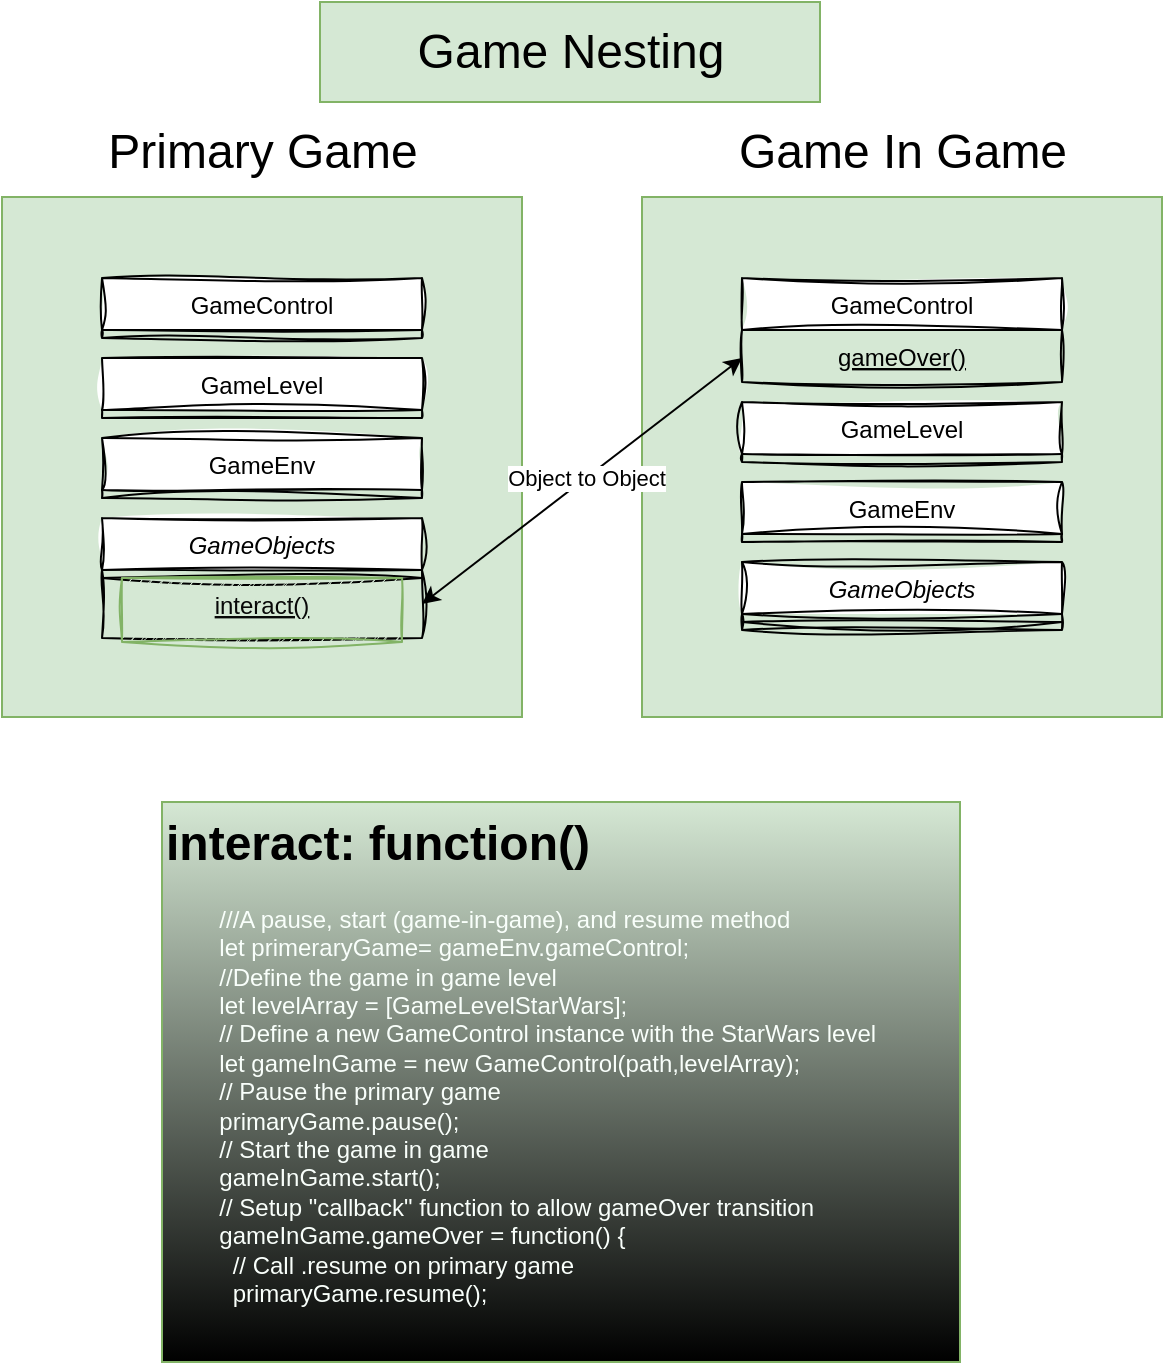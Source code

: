 <mxfile>
    <diagram id="C5RBs43oDa-KdzZeNtuy" name="Page-1">
        <mxGraphModel dx="646" dy="1862" grid="1" gridSize="10" guides="1" tooltips="1" connect="1" arrows="1" fold="1" page="1" pageScale="1" pageWidth="827" pageHeight="1169" math="0" shadow="0">
            <root>
                <mxCell id="WIyWlLk6GJQsqaUBKTNV-0"/>
                <mxCell id="WIyWlLk6GJQsqaUBKTNV-1" parent="WIyWlLk6GJQsqaUBKTNV-0"/>
                <mxCell id="100" value="" style="whiteSpace=wrap;html=1;aspect=fixed;strokeColor=#82b366;fillColor=#d5e8d4;" parent="WIyWlLk6GJQsqaUBKTNV-1" vertex="1">
                    <mxGeometry x="130" y="77.5" width="260" height="260" as="geometry"/>
                </mxCell>
                <mxCell id="zkfFHV4jXpPFQw0GAbJ--0" value="GameObjects" style="swimlane;fontStyle=2;align=center;verticalAlign=top;childLayout=stackLayout;horizontal=1;startSize=26;horizontalStack=0;resizeParent=1;resizeLast=0;collapsible=1;marginBottom=0;rounded=0;shadow=0;strokeWidth=1;sketch=1;curveFitting=1;jiggle=2;" parent="WIyWlLk6GJQsqaUBKTNV-1" vertex="1">
                    <mxGeometry x="180" y="238" width="160" height="60" as="geometry">
                        <mxRectangle x="230" y="140" width="160" height="26" as="alternateBounds"/>
                    </mxGeometry>
                </mxCell>
                <mxCell id="zkfFHV4jXpPFQw0GAbJ--4" value="" style="line;html=1;strokeWidth=1;align=left;verticalAlign=middle;spacingTop=-1;spacingLeft=3;spacingRight=3;rotatable=0;labelPosition=right;points=[];portConstraint=eastwest;sketch=1;curveFitting=1;jiggle=2;rounded=0;" parent="zkfFHV4jXpPFQw0GAbJ--0" vertex="1">
                    <mxGeometry y="26" width="160" height="8" as="geometry"/>
                </mxCell>
                <mxCell id="17" value="GameControl" style="swimlane;fontStyle=0;align=center;verticalAlign=top;childLayout=stackLayout;horizontal=1;startSize=26;horizontalStack=0;resizeParent=1;resizeLast=0;collapsible=1;marginBottom=0;rounded=0;shadow=0;strokeWidth=1;sketch=1;curveFitting=1;jiggle=2;" parent="WIyWlLk6GJQsqaUBKTNV-1" vertex="1">
                    <mxGeometry x="180" y="118" width="160" height="30" as="geometry">
                        <mxRectangle x="340" y="380" width="170" height="26" as="alternateBounds"/>
                    </mxGeometry>
                </mxCell>
                <mxCell id="87" value="&lt;font style=&quot;font-weight: normal; color: light-dark(rgb(0, 0, 0), rgb(204, 204, 204));&quot;&gt;Game Nesting&lt;/font&gt;" style="text;html=1;fontSize=24;fontStyle=1;verticalAlign=middle;align=center;labelBorderColor=none;labelBackgroundColor=none;rounded=0;fillColor=#d5e8d4;strokeColor=#82b366;" parent="WIyWlLk6GJQsqaUBKTNV-1" vertex="1">
                    <mxGeometry x="289" y="-20" width="250" height="50" as="geometry"/>
                </mxCell>
                <mxCell id="91" value="GameLevel" style="swimlane;fontStyle=0;align=center;verticalAlign=top;childLayout=stackLayout;horizontal=1;startSize=26;horizontalStack=0;resizeParent=1;resizeLast=0;collapsible=1;marginBottom=0;rounded=0;shadow=0;strokeWidth=1;sketch=1;curveFitting=1;jiggle=2;" parent="WIyWlLk6GJQsqaUBKTNV-1" vertex="1">
                    <mxGeometry x="180" y="158" width="160" height="30" as="geometry">
                        <mxRectangle x="340" y="380" width="170" height="26" as="alternateBounds"/>
                    </mxGeometry>
                </mxCell>
                <mxCell id="94" value="GameEnv" style="swimlane;fontStyle=0;align=center;verticalAlign=top;childLayout=stackLayout;horizontal=1;startSize=26;horizontalStack=0;resizeParent=1;resizeLast=0;collapsible=1;marginBottom=0;rounded=0;shadow=0;strokeWidth=1;sketch=1;curveFitting=1;jiggle=2;" parent="WIyWlLk6GJQsqaUBKTNV-1" vertex="1">
                    <mxGeometry x="180" y="198" width="160" height="30" as="geometry">
                        <mxRectangle x="340" y="380" width="170" height="26" as="alternateBounds"/>
                    </mxGeometry>
                </mxCell>
                <mxCell id="32" value="interact()" style="text;align=center;verticalAlign=top;spacingLeft=4;spacingRight=4;overflow=hidden;rotatable=0;points=[[0,0.5],[1,0.5]];portConstraint=eastwest;fontStyle=4;sketch=1;curveFitting=1;jiggle=2;rounded=0;fillColor=#d5e8d4;strokeColor=#82b366;fontColor=#080808;" parent="WIyWlLk6GJQsqaUBKTNV-1" vertex="1">
                    <mxGeometry x="190" y="268" width="140" height="32" as="geometry"/>
                </mxCell>
                <mxCell id="101" value="&lt;font style=&quot;font-weight: normal; color: light-dark(rgb(0, 0, 0), rgb(204, 204, 204));&quot;&gt;Primary Game&lt;/font&gt;" style="text;html=1;fontSize=24;fontStyle=1;verticalAlign=middle;align=center;labelBorderColor=none;labelBackgroundColor=none;rounded=0;" parent="WIyWlLk6GJQsqaUBKTNV-1" vertex="1">
                    <mxGeometry x="135" y="30" width="250" height="50" as="geometry"/>
                </mxCell>
                <mxCell id="102" value="" style="whiteSpace=wrap;html=1;aspect=fixed;strokeColor=#82b366;fillColor=#d5e8d4;" parent="WIyWlLk6GJQsqaUBKTNV-1" vertex="1">
                    <mxGeometry x="450" y="77.5" width="260" height="260" as="geometry"/>
                </mxCell>
                <mxCell id="103" value="GameObjects" style="swimlane;fontStyle=2;align=center;verticalAlign=top;childLayout=stackLayout;horizontal=1;startSize=26;horizontalStack=0;resizeParent=1;resizeLast=0;collapsible=1;marginBottom=0;rounded=0;shadow=0;strokeWidth=1;sketch=1;curveFitting=1;jiggle=2;" parent="WIyWlLk6GJQsqaUBKTNV-1" vertex="1">
                    <mxGeometry x="500" y="260" width="160" height="34" as="geometry">
                        <mxRectangle x="230" y="140" width="160" height="26" as="alternateBounds"/>
                    </mxGeometry>
                </mxCell>
                <mxCell id="104" value="" style="line;html=1;strokeWidth=1;align=left;verticalAlign=middle;spacingTop=-1;spacingLeft=3;spacingRight=3;rotatable=0;labelPosition=right;points=[];portConstraint=eastwest;sketch=1;curveFitting=1;jiggle=2;rounded=0;" parent="103" vertex="1">
                    <mxGeometry y="26" width="160" height="8" as="geometry"/>
                </mxCell>
                <mxCell id="105" value="GameControl" style="swimlane;fontStyle=0;align=center;verticalAlign=top;childLayout=stackLayout;horizontal=1;startSize=26;horizontalStack=0;resizeParent=1;resizeLast=0;collapsible=1;marginBottom=0;rounded=0;shadow=0;strokeWidth=1;sketch=1;curveFitting=1;jiggle=2;" parent="WIyWlLk6GJQsqaUBKTNV-1" vertex="1">
                    <mxGeometry x="500" y="118" width="160" height="52" as="geometry">
                        <mxRectangle x="340" y="380" width="170" height="26" as="alternateBounds"/>
                    </mxGeometry>
                </mxCell>
                <mxCell id="106" value="GameLevel" style="swimlane;fontStyle=0;align=center;verticalAlign=top;childLayout=stackLayout;horizontal=1;startSize=26;horizontalStack=0;resizeParent=1;resizeLast=0;collapsible=1;marginBottom=0;rounded=0;shadow=0;strokeWidth=1;sketch=1;curveFitting=1;jiggle=2;" parent="WIyWlLk6GJQsqaUBKTNV-1" vertex="1">
                    <mxGeometry x="500" y="180" width="160" height="30" as="geometry">
                        <mxRectangle x="340" y="380" width="170" height="26" as="alternateBounds"/>
                    </mxGeometry>
                </mxCell>
                <mxCell id="107" value="GameEnv" style="swimlane;fontStyle=0;align=center;verticalAlign=top;childLayout=stackLayout;horizontal=1;startSize=26;horizontalStack=0;resizeParent=1;resizeLast=0;collapsible=1;marginBottom=0;rounded=0;shadow=0;strokeWidth=1;sketch=1;curveFitting=1;jiggle=2;" parent="WIyWlLk6GJQsqaUBKTNV-1" vertex="1">
                    <mxGeometry x="500" y="220" width="160" height="30" as="geometry">
                        <mxRectangle x="340" y="380" width="170" height="26" as="alternateBounds"/>
                    </mxGeometry>
                </mxCell>
                <mxCell id="108" value="&lt;font style=&quot;font-weight: normal; color: light-dark(rgb(0, 0, 0), rgb(204, 204, 204));&quot;&gt;Game In Game&lt;/font&gt;" style="text;html=1;fontSize=24;fontStyle=1;verticalAlign=middle;align=center;labelBorderColor=none;labelBackgroundColor=none;rounded=0;" parent="WIyWlLk6GJQsqaUBKTNV-1" vertex="1">
                    <mxGeometry x="455" y="30" width="250" height="50" as="geometry"/>
                </mxCell>
                <mxCell id="113" value="gameOver()" style="text;align=center;verticalAlign=top;spacingLeft=4;spacingRight=4;overflow=hidden;rotatable=0;points=[[0,0.5],[1,0.5]];portConstraint=eastwest;fontStyle=4;sketch=1;curveFitting=1;jiggle=2;rounded=0;fontColor=light-dark(#000000,#E6E6E6);" vertex="1" parent="WIyWlLk6GJQsqaUBKTNV-1">
                    <mxGeometry x="510" y="144" width="140" height="26" as="geometry"/>
                </mxCell>
                <mxCell id="114" value="&lt;h1 style=&quot;margin-top: 0px;&quot;&gt;interact: function()&lt;/h1&gt;&lt;div&gt;&lt;div&gt;&lt;font style=&quot;color: rgb(249, 255, 251);&quot;&gt;&lt;span style=&quot;background-color: transparent;&quot;&gt;&amp;nbsp; &amp;nbsp; &amp;nbsp; &amp;nbsp; ///A pause, start (game-in-game), and resume method&lt;/span&gt;&lt;/font&gt;&lt;/div&gt;&lt;div&gt;&lt;font style=&quot;color: rgb(249, 255, 251);&quot;&gt;&amp;nbsp; &amp;nbsp; &amp;nbsp; &amp;nbsp; let primeraryGame= gameEnv.gameControl;&lt;/font&gt;&lt;/div&gt;&lt;div&gt;&lt;font style=&quot;color: rgb(249, 255, 251);&quot;&gt;&lt;span style=&quot;white-space: pre;&quot;&gt;&#x9;&lt;/span&gt;//Define the game in game level&lt;/font&gt;&lt;/div&gt;&lt;div&gt;&lt;font style=&quot;color: rgb(249, 255, 251);&quot;&gt;&amp;nbsp; &amp;nbsp; &amp;nbsp; &amp;nbsp; let levelArray = [GameLevelStarWars];&lt;/font&gt;&lt;/div&gt;&lt;div&gt;&lt;font style=&quot;color: rgb(249, 255, 251);&quot;&gt;&amp;nbsp; &amp;nbsp; &amp;nbsp; &amp;nbsp; // Define a new GameControl instance with the StarWars level&lt;/font&gt;&lt;/div&gt;&lt;div&gt;&lt;font style=&quot;color: rgb(249, 255, 251);&quot;&gt;&amp;nbsp; &amp;nbsp; &amp;nbsp; &amp;nbsp; let gameInGame = new GameControl(path,levelArray);&lt;/font&gt;&lt;/div&gt;&lt;div&gt;&lt;font style=&quot;color: rgb(249, 255, 251);&quot;&gt;&amp;nbsp; &amp;nbsp; &amp;nbsp; &amp;nbsp; // Pause the primary game&amp;nbsp;&lt;/font&gt;&lt;/div&gt;&lt;div&gt;&lt;font style=&quot;color: rgb(249, 255, 251);&quot;&gt;&amp;nbsp; &amp;nbsp; &amp;nbsp; &amp;nbsp; primaryGame.pause();&lt;/font&gt;&lt;/div&gt;&lt;div&gt;&lt;font style=&quot;color: rgb(249, 255, 251);&quot;&gt;&amp;nbsp; &amp;nbsp; &amp;nbsp; &amp;nbsp; // Start the game in game&lt;/font&gt;&lt;/div&gt;&lt;div&gt;&lt;font style=&quot;color: rgb(249, 255, 251);&quot;&gt;&amp;nbsp; &amp;nbsp; &amp;nbsp; &amp;nbsp; gameInGame.start();&lt;/font&gt;&lt;/div&gt;&lt;div&gt;&lt;font style=&quot;color: rgb(249, 255, 251);&quot;&gt;&amp;nbsp; &amp;nbsp; &amp;nbsp; &amp;nbsp; // Setup &quot;callback&quot; function to allow gameOver transition&lt;/font&gt;&lt;/div&gt;&lt;div&gt;&lt;font style=&quot;color: rgb(249, 255, 251);&quot;&gt;&amp;nbsp; &amp;nbsp; &amp;nbsp; &amp;nbsp; gameInGame.gameOver = function() {&lt;/font&gt;&lt;/div&gt;&lt;div&gt;&lt;font style=&quot;color: rgb(249, 255, 251);&quot;&gt;&amp;nbsp; &amp;nbsp; &amp;nbsp; &amp;nbsp; &amp;nbsp; // Call .resume on primary game&lt;/font&gt;&lt;/div&gt;&lt;div&gt;&lt;font style=&quot;color: rgb(249, 255, 251);&quot;&gt;&amp;nbsp; &amp;nbsp; &amp;nbsp; &amp;nbsp; &amp;nbsp; primaryGame.resume();&lt;/font&gt;&lt;/div&gt;&lt;/div&gt;&lt;div&gt;&lt;br&gt;&lt;/div&gt;" style="text;html=1;whiteSpace=wrap;overflow=hidden;rounded=0;fillColor=#d5e8d4;strokeColor=#82b366;gradientColor=default;" vertex="1" parent="WIyWlLk6GJQsqaUBKTNV-1">
                    <mxGeometry x="210" y="380" width="399" height="280" as="geometry"/>
                </mxCell>
                <mxCell id="116" value="" style="endArrow=classic;startArrow=classic;html=1;entryX=0;entryY=0.75;entryDx=0;entryDy=0;" edge="1" parent="WIyWlLk6GJQsqaUBKTNV-1">
                    <mxGeometry width="50" height="50" relative="1" as="geometry">
                        <mxPoint x="340" y="281" as="sourcePoint"/>
                        <mxPoint x="500" y="158" as="targetPoint"/>
                    </mxGeometry>
                </mxCell>
                <mxCell id="117" value="Object to Object" style="edgeLabel;html=1;align=center;verticalAlign=middle;resizable=0;points=[];" vertex="1" connectable="0" parent="116">
                    <mxGeometry x="0.025" relative="1" as="geometry">
                        <mxPoint as="offset"/>
                    </mxGeometry>
                </mxCell>
            </root>
        </mxGraphModel>
    </diagram>
</mxfile>